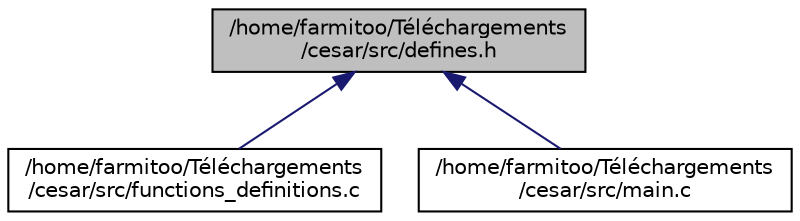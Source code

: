 digraph "/home/farmitoo/Téléchargements/cesar/src/defines.h"
{
 // LATEX_PDF_SIZE
  edge [fontname="Helvetica",fontsize="10",labelfontname="Helvetica",labelfontsize="10"];
  node [fontname="Helvetica",fontsize="10",shape=record];
  Node1 [label="/home/farmitoo/Téléchargements\l/cesar/src/defines.h",height=0.2,width=0.4,color="black", fillcolor="grey75", style="filled", fontcolor="black",tooltip=" "];
  Node1 -> Node2 [dir="back",color="midnightblue",fontsize="10",style="solid",fontname="Helvetica"];
  Node2 [label="/home/farmitoo/Téléchargements\l/cesar/src/functions_definitions.c",height=0.2,width=0.4,color="black", fillcolor="white", style="filled",URL="$functions__definitions_8c.html",tooltip=" "];
  Node1 -> Node3 [dir="back",color="midnightblue",fontsize="10",style="solid",fontname="Helvetica"];
  Node3 [label="/home/farmitoo/Téléchargements\l/cesar/src/main.c",height=0.2,width=0.4,color="black", fillcolor="white", style="filled",URL="$main_8c.html",tooltip=" "];
}
